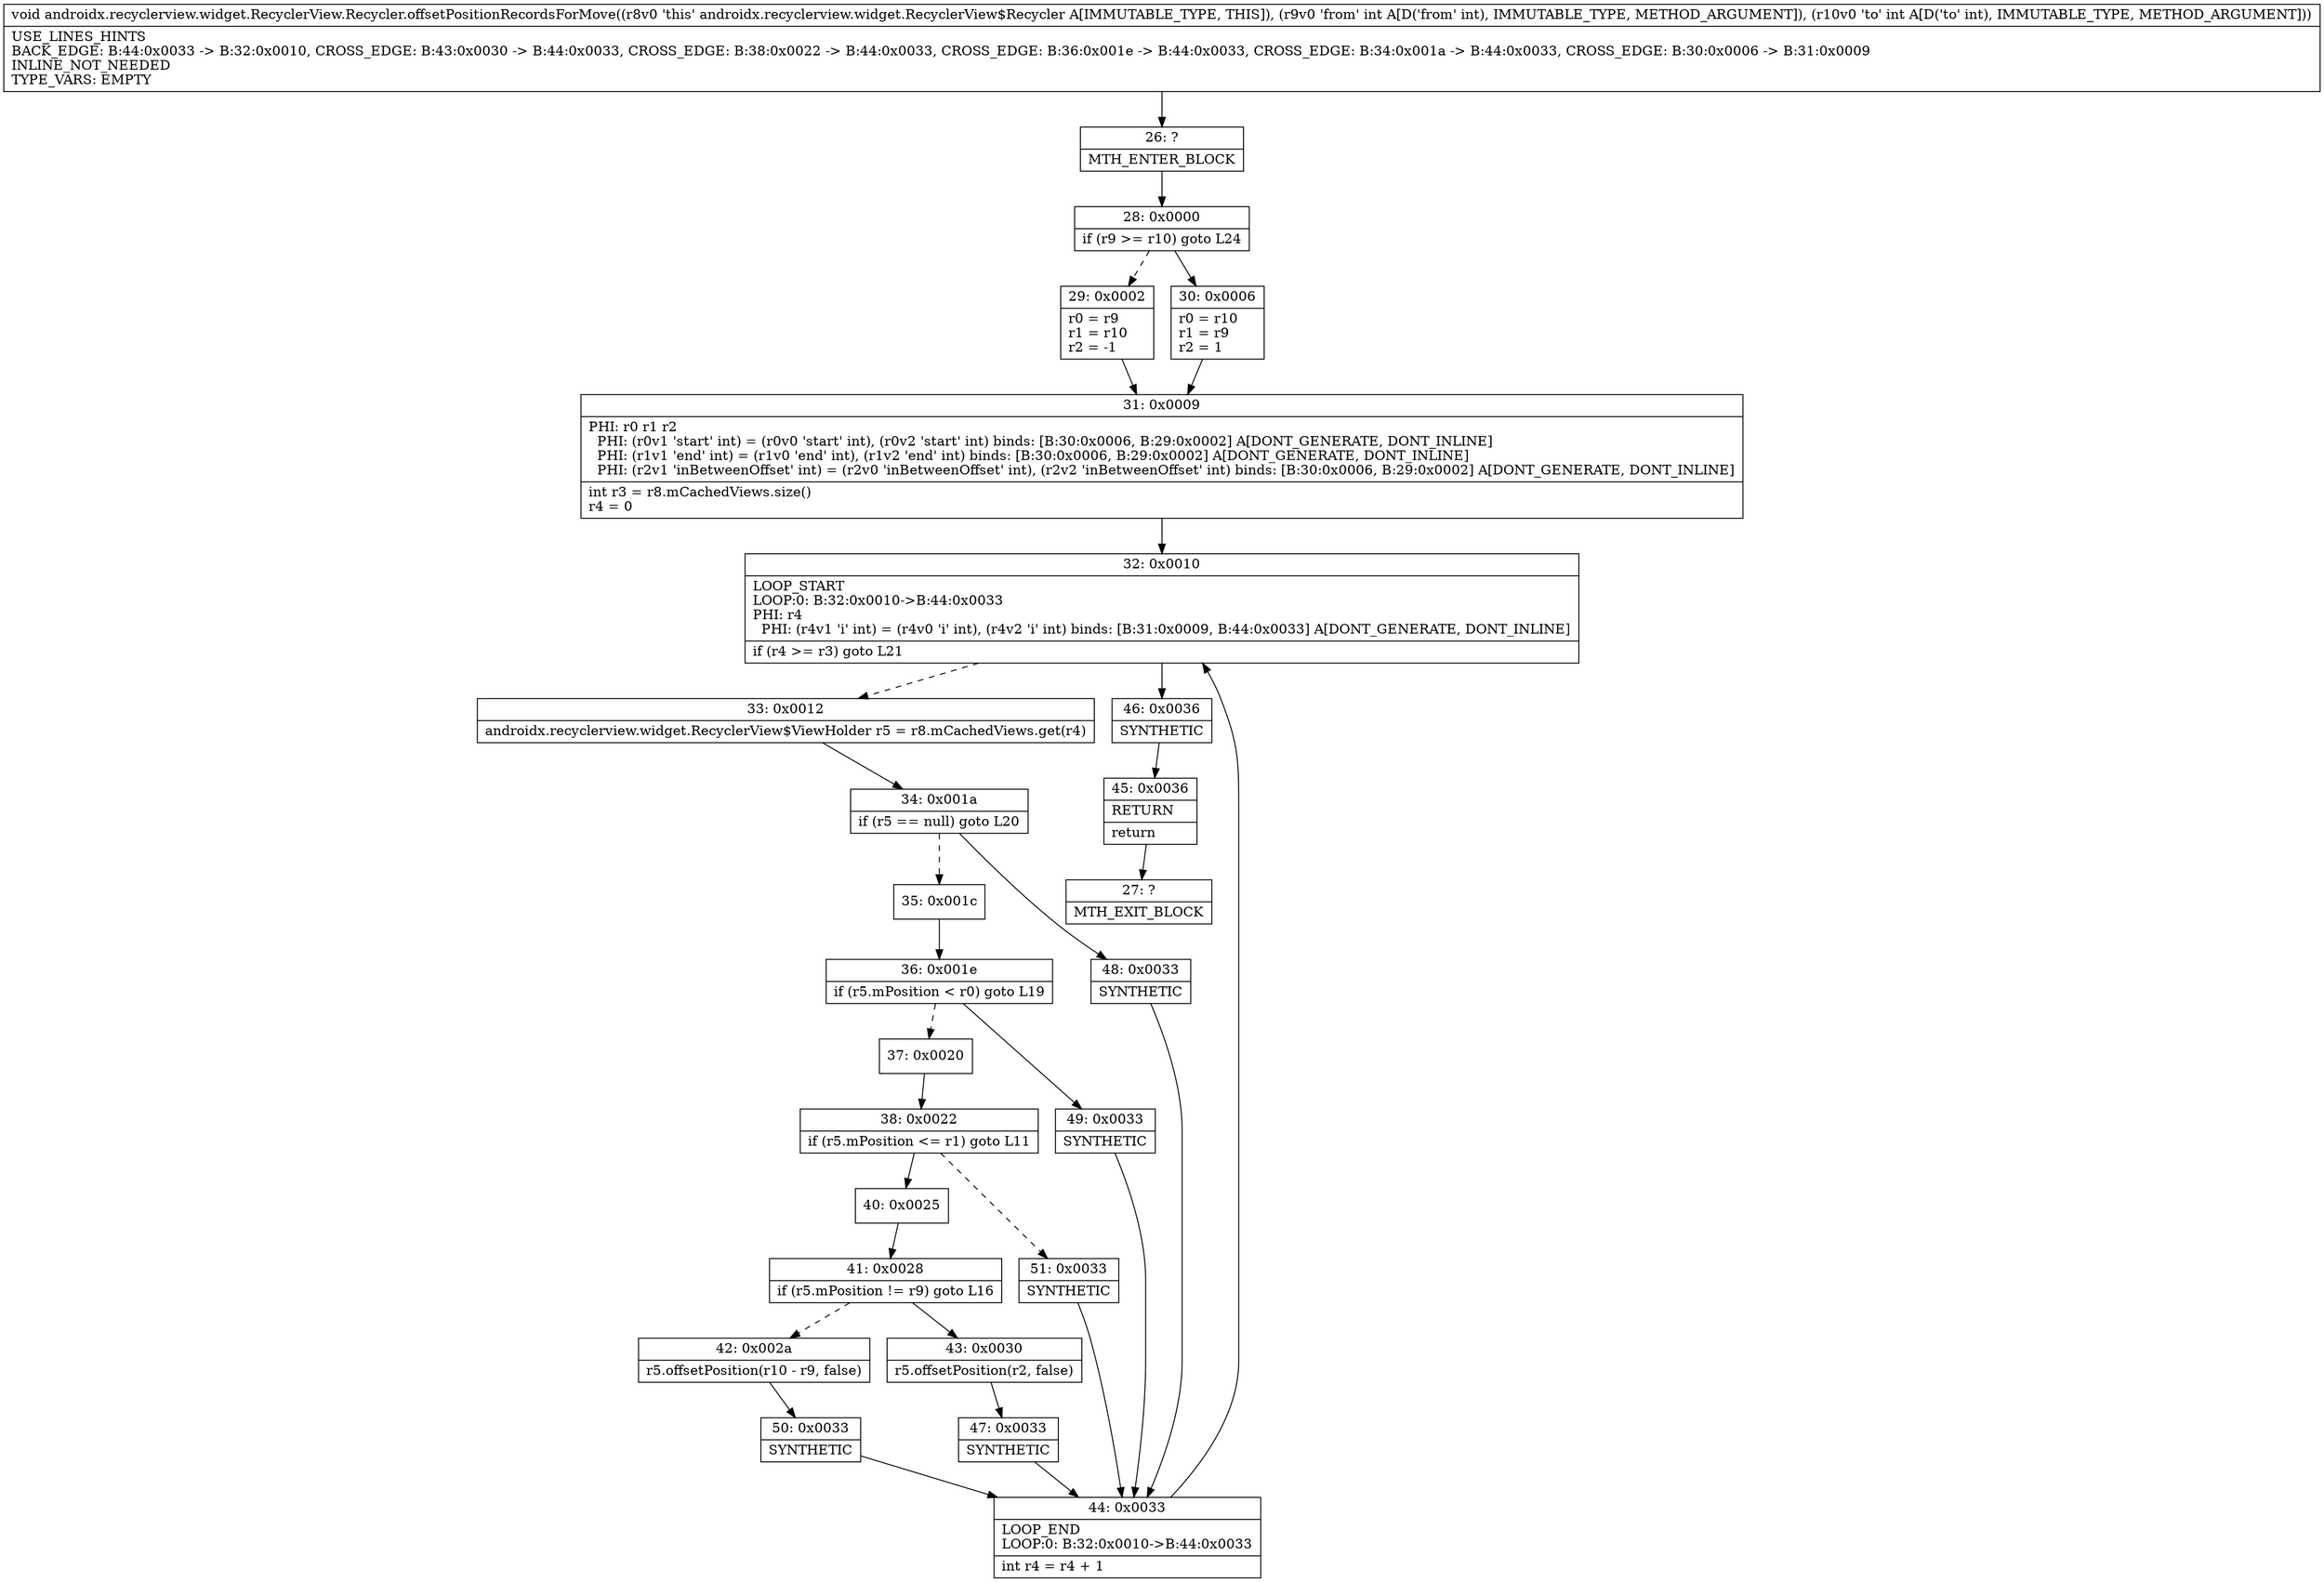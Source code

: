 digraph "CFG forandroidx.recyclerview.widget.RecyclerView.Recycler.offsetPositionRecordsForMove(II)V" {
Node_26 [shape=record,label="{26\:\ ?|MTH_ENTER_BLOCK\l}"];
Node_28 [shape=record,label="{28\:\ 0x0000|if (r9 \>= r10) goto L24\l}"];
Node_29 [shape=record,label="{29\:\ 0x0002|r0 = r9\lr1 = r10\lr2 = \-1\l}"];
Node_31 [shape=record,label="{31\:\ 0x0009|PHI: r0 r1 r2 \l  PHI: (r0v1 'start' int) = (r0v0 'start' int), (r0v2 'start' int) binds: [B:30:0x0006, B:29:0x0002] A[DONT_GENERATE, DONT_INLINE]\l  PHI: (r1v1 'end' int) = (r1v0 'end' int), (r1v2 'end' int) binds: [B:30:0x0006, B:29:0x0002] A[DONT_GENERATE, DONT_INLINE]\l  PHI: (r2v1 'inBetweenOffset' int) = (r2v0 'inBetweenOffset' int), (r2v2 'inBetweenOffset' int) binds: [B:30:0x0006, B:29:0x0002] A[DONT_GENERATE, DONT_INLINE]\l|int r3 = r8.mCachedViews.size()\lr4 = 0\l}"];
Node_32 [shape=record,label="{32\:\ 0x0010|LOOP_START\lLOOP:0: B:32:0x0010\-\>B:44:0x0033\lPHI: r4 \l  PHI: (r4v1 'i' int) = (r4v0 'i' int), (r4v2 'i' int) binds: [B:31:0x0009, B:44:0x0033] A[DONT_GENERATE, DONT_INLINE]\l|if (r4 \>= r3) goto L21\l}"];
Node_33 [shape=record,label="{33\:\ 0x0012|androidx.recyclerview.widget.RecyclerView$ViewHolder r5 = r8.mCachedViews.get(r4)\l}"];
Node_34 [shape=record,label="{34\:\ 0x001a|if (r5 == null) goto L20\l}"];
Node_35 [shape=record,label="{35\:\ 0x001c}"];
Node_36 [shape=record,label="{36\:\ 0x001e|if (r5.mPosition \< r0) goto L19\l}"];
Node_37 [shape=record,label="{37\:\ 0x0020}"];
Node_38 [shape=record,label="{38\:\ 0x0022|if (r5.mPosition \<= r1) goto L11\l}"];
Node_40 [shape=record,label="{40\:\ 0x0025}"];
Node_41 [shape=record,label="{41\:\ 0x0028|if (r5.mPosition != r9) goto L16\l}"];
Node_42 [shape=record,label="{42\:\ 0x002a|r5.offsetPosition(r10 \- r9, false)\l}"];
Node_50 [shape=record,label="{50\:\ 0x0033|SYNTHETIC\l}"];
Node_44 [shape=record,label="{44\:\ 0x0033|LOOP_END\lLOOP:0: B:32:0x0010\-\>B:44:0x0033\l|int r4 = r4 + 1\l}"];
Node_43 [shape=record,label="{43\:\ 0x0030|r5.offsetPosition(r2, false)\l}"];
Node_47 [shape=record,label="{47\:\ 0x0033|SYNTHETIC\l}"];
Node_51 [shape=record,label="{51\:\ 0x0033|SYNTHETIC\l}"];
Node_49 [shape=record,label="{49\:\ 0x0033|SYNTHETIC\l}"];
Node_48 [shape=record,label="{48\:\ 0x0033|SYNTHETIC\l}"];
Node_46 [shape=record,label="{46\:\ 0x0036|SYNTHETIC\l}"];
Node_45 [shape=record,label="{45\:\ 0x0036|RETURN\l|return\l}"];
Node_27 [shape=record,label="{27\:\ ?|MTH_EXIT_BLOCK\l}"];
Node_30 [shape=record,label="{30\:\ 0x0006|r0 = r10\lr1 = r9\lr2 = 1\l}"];
MethodNode[shape=record,label="{void androidx.recyclerview.widget.RecyclerView.Recycler.offsetPositionRecordsForMove((r8v0 'this' androidx.recyclerview.widget.RecyclerView$Recycler A[IMMUTABLE_TYPE, THIS]), (r9v0 'from' int A[D('from' int), IMMUTABLE_TYPE, METHOD_ARGUMENT]), (r10v0 'to' int A[D('to' int), IMMUTABLE_TYPE, METHOD_ARGUMENT]))  | USE_LINES_HINTS\lBACK_EDGE: B:44:0x0033 \-\> B:32:0x0010, CROSS_EDGE: B:43:0x0030 \-\> B:44:0x0033, CROSS_EDGE: B:38:0x0022 \-\> B:44:0x0033, CROSS_EDGE: B:36:0x001e \-\> B:44:0x0033, CROSS_EDGE: B:34:0x001a \-\> B:44:0x0033, CROSS_EDGE: B:30:0x0006 \-\> B:31:0x0009\lINLINE_NOT_NEEDED\lTYPE_VARS: EMPTY\l}"];
MethodNode -> Node_26;Node_26 -> Node_28;
Node_28 -> Node_29[style=dashed];
Node_28 -> Node_30;
Node_29 -> Node_31;
Node_31 -> Node_32;
Node_32 -> Node_33[style=dashed];
Node_32 -> Node_46;
Node_33 -> Node_34;
Node_34 -> Node_35[style=dashed];
Node_34 -> Node_48;
Node_35 -> Node_36;
Node_36 -> Node_37[style=dashed];
Node_36 -> Node_49;
Node_37 -> Node_38;
Node_38 -> Node_40;
Node_38 -> Node_51[style=dashed];
Node_40 -> Node_41;
Node_41 -> Node_42[style=dashed];
Node_41 -> Node_43;
Node_42 -> Node_50;
Node_50 -> Node_44;
Node_44 -> Node_32;
Node_43 -> Node_47;
Node_47 -> Node_44;
Node_51 -> Node_44;
Node_49 -> Node_44;
Node_48 -> Node_44;
Node_46 -> Node_45;
Node_45 -> Node_27;
Node_30 -> Node_31;
}


